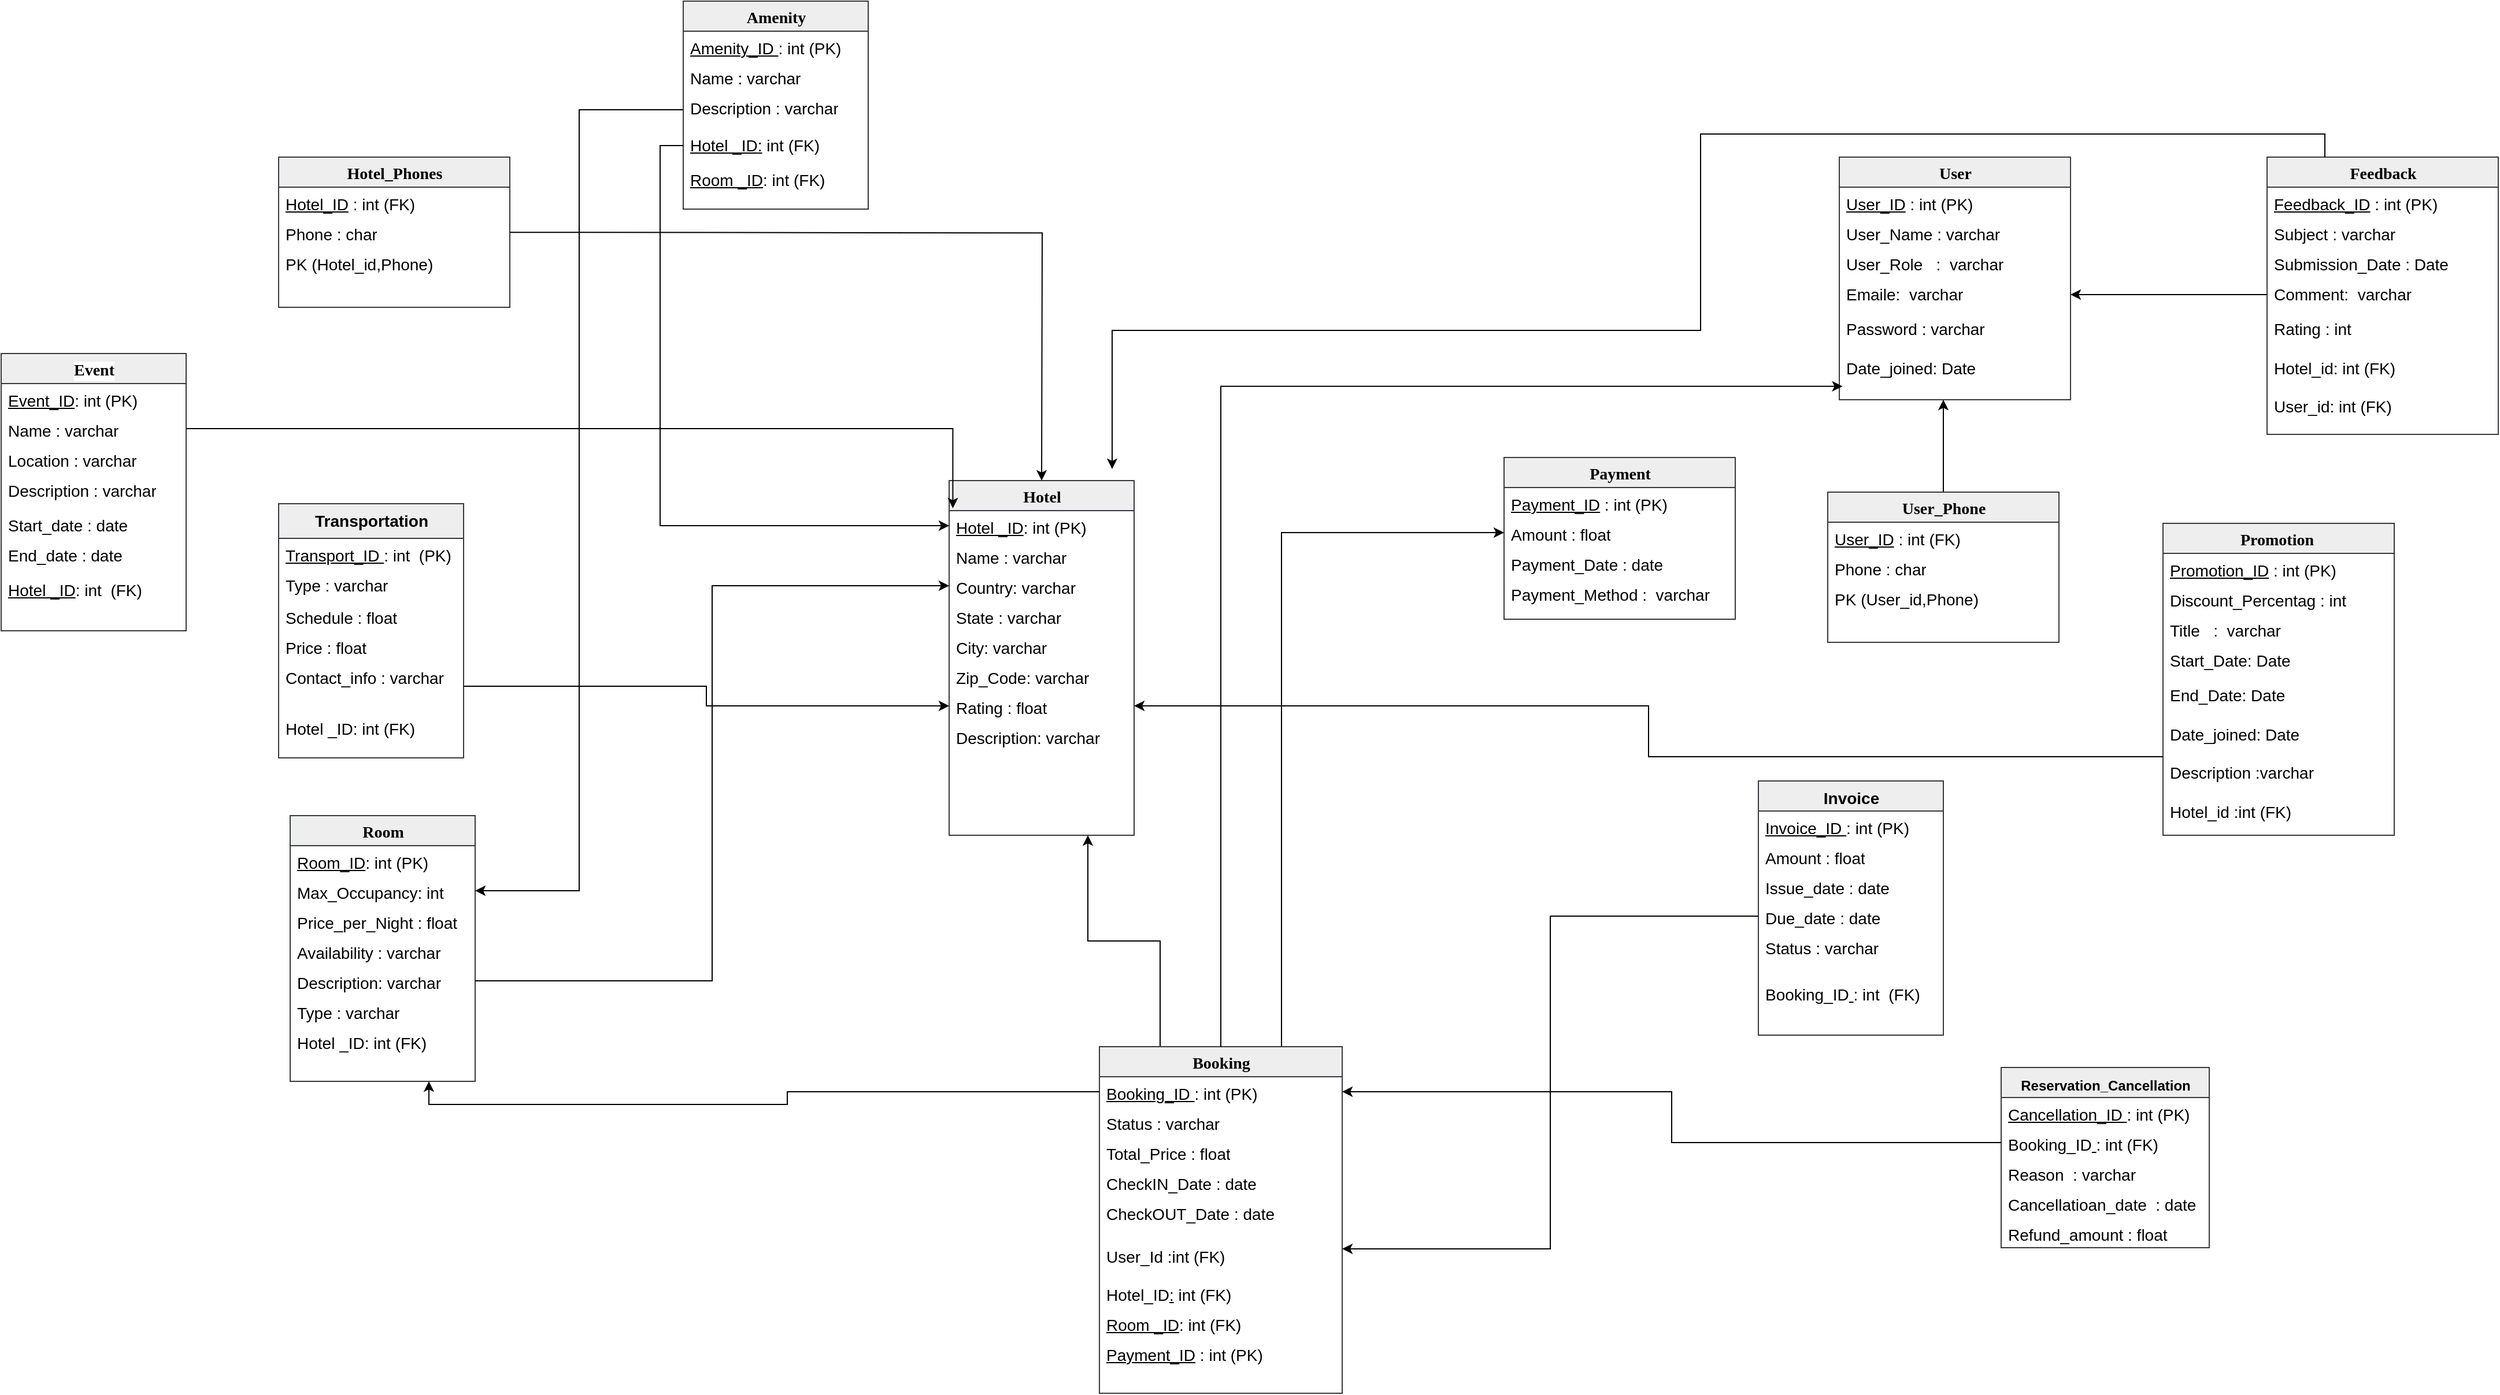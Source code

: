 <mxfile version="24.5.2" type="device" pages="2">
  <diagram name="Page-1" id="9f46799a-70d6-7492-0946-bef42562c5a5">
    <mxGraphModel dx="4325" dy="2175" grid="1" gridSize="10" guides="1" tooltips="1" connect="1" arrows="1" fold="1" page="1" pageScale="1" pageWidth="1100" pageHeight="850" background="none" math="0" shadow="0">
      <root>
        <mxCell id="0" />
        <mxCell id="1" parent="0" />
        <mxCell id="78961159f06e98e8-17" value="Hotel" style="swimlane;html=1;fontStyle=1;align=center;verticalAlign=top;childLayout=stackLayout;horizontal=1;startSize=26;horizontalStack=0;resizeParent=1;resizeLast=0;collapsible=1;marginBottom=0;swimlaneFillColor=#ffffff;rounded=0;shadow=0;comic=0;labelBackgroundColor=none;strokeWidth=1;fillColor=#eeeeee;fontFamily=Verdana;fontSize=14;strokeColor=#36393d;" parent="1" vertex="1">
          <mxGeometry x="280" y="-190" width="160" height="307" as="geometry" />
        </mxCell>
        <mxCell id="78961159f06e98e8-21" value="&lt;span style=&quot;text-align: center; font-size: 14px;&quot;&gt;&lt;u&gt;Hotel _ID&lt;/u&gt;&lt;/span&gt;: int (PK)" style="text;html=1;strokeColor=none;fillColor=none;align=left;verticalAlign=top;spacingLeft=4;spacingRight=4;whiteSpace=wrap;overflow=hidden;rotatable=0;points=[[0,0.5],[1,0.5]];portConstraint=eastwest;fontSize=14;" parent="78961159f06e98e8-17" vertex="1">
          <mxGeometry y="26" width="160" height="26" as="geometry" />
        </mxCell>
        <mxCell id="78961159f06e98e8-25" value="&lt;span style=&quot;text-align: center; font-size: 14px;&quot;&gt;Name&amp;nbsp;&lt;/span&gt;: varchar" style="text;html=1;strokeColor=none;fillColor=none;align=left;verticalAlign=top;spacingLeft=4;spacingRight=4;whiteSpace=wrap;overflow=hidden;rotatable=0;points=[[0,0.5],[1,0.5]];portConstraint=eastwest;fontSize=14;" parent="78961159f06e98e8-17" vertex="1">
          <mxGeometry y="52" width="160" height="26" as="geometry" />
        </mxCell>
        <mxCell id="78961159f06e98e8-33" value="&lt;span style=&quot;text-align: center; font-size: 14px;&quot;&gt;Country&lt;/span&gt;: varchar" style="text;html=1;strokeColor=none;fillColor=none;align=left;verticalAlign=top;spacingLeft=4;spacingRight=4;whiteSpace=wrap;overflow=hidden;rotatable=0;points=[[0,0.5],[1,0.5]];portConstraint=eastwest;fontSize=14;" parent="78961159f06e98e8-17" vertex="1">
          <mxGeometry y="78" width="160" height="26" as="geometry" />
        </mxCell>
        <mxCell id="78961159f06e98e8-24" value="&lt;span style=&quot;text-align: center; font-size: 14px;&quot;&gt;State&amp;nbsp;&lt;/span&gt;: varchar" style="text;html=1;strokeColor=none;fillColor=none;align=left;verticalAlign=top;spacingLeft=4;spacingRight=4;whiteSpace=wrap;overflow=hidden;rotatable=0;points=[[0,0.5],[1,0.5]];portConstraint=eastwest;fontSize=14;" parent="78961159f06e98e8-17" vertex="1">
          <mxGeometry y="104" width="160" height="26" as="geometry" />
        </mxCell>
        <mxCell id="78961159f06e98e8-26" value="&lt;span style=&quot;text-align: center; font-size: 14px;&quot;&gt;City&lt;/span&gt;: varchar" style="text;html=1;strokeColor=none;fillColor=none;align=left;verticalAlign=top;spacingLeft=4;spacingRight=4;whiteSpace=wrap;overflow=hidden;rotatable=0;points=[[0,0.5],[1,0.5]];portConstraint=eastwest;fontSize=14;" parent="78961159f06e98e8-17" vertex="1">
          <mxGeometry y="130" width="160" height="26" as="geometry" />
        </mxCell>
        <mxCell id="78961159f06e98e8-37" value="&lt;span style=&quot;text-align: center; font-size: 14px;&quot;&gt;Zip_Code&lt;/span&gt;: varchar" style="text;html=1;strokeColor=none;fillColor=none;align=left;verticalAlign=top;spacingLeft=4;spacingRight=4;whiteSpace=wrap;overflow=hidden;rotatable=0;points=[[0,0.5],[1,0.5]];portConstraint=eastwest;fontSize=14;" parent="78961159f06e98e8-17" vertex="1">
          <mxGeometry y="156" width="160" height="26" as="geometry" />
        </mxCell>
        <mxCell id="78961159f06e98e8-23" value="&lt;span style=&quot;text-align: center; font-size: 14px;&quot;&gt;Rating&amp;nbsp;&lt;/span&gt;: float" style="text;html=1;strokeColor=none;fillColor=none;align=left;verticalAlign=top;spacingLeft=4;spacingRight=4;whiteSpace=wrap;overflow=hidden;rotatable=0;points=[[0,0.5],[1,0.5]];portConstraint=eastwest;fontSize=14;" parent="78961159f06e98e8-17" vertex="1">
          <mxGeometry y="182" width="160" height="26" as="geometry" />
        </mxCell>
        <mxCell id="78961159f06e98e8-36" value="&lt;span style=&quot;text-align: center; font-size: 14px;&quot;&gt;Description&lt;/span&gt;: varchar" style="text;html=1;strokeColor=none;fillColor=none;align=left;verticalAlign=top;spacingLeft=4;spacingRight=4;whiteSpace=wrap;overflow=hidden;rotatable=0;points=[[0,0.5],[1,0.5]];portConstraint=eastwest;fontSize=14;" parent="78961159f06e98e8-17" vertex="1">
          <mxGeometry y="208" width="160" height="26" as="geometry" />
        </mxCell>
        <mxCell id="78961159f06e98e8-30" value="&lt;span style=&quot;font-family: Helvetica; font-size: 14px; text-wrap: wrap;&quot;&gt;Transportation&lt;/span&gt;" style="swimlane;html=1;fontStyle=1;align=center;verticalAlign=top;childLayout=stackLayout;horizontal=1;startSize=30;horizontalStack=0;resizeParent=1;resizeLast=0;collapsible=1;marginBottom=0;swimlaneFillColor=#ffffff;rounded=0;shadow=0;comic=0;labelBackgroundColor=none;strokeWidth=1;fillColor=#eeeeee;fontFamily=Verdana;fontSize=14;strokeColor=#36393d;" parent="1" vertex="1">
          <mxGeometry x="-300" y="-170" width="160" height="220" as="geometry" />
        </mxCell>
        <mxCell id="78961159f06e98e8-31" value="&lt;span style=&quot;text-align: center;&quot;&gt;&lt;u&gt;Transport_ID&amp;nbsp;&lt;/u&gt;:&lt;/span&gt;&amp;nbsp;int&amp;nbsp; (PK)" style="text;html=1;strokeColor=none;fillColor=none;align=left;verticalAlign=top;spacingLeft=4;spacingRight=4;whiteSpace=wrap;overflow=hidden;rotatable=0;points=[[0,0.5],[1,0.5]];portConstraint=eastwest;fontSize=14;" parent="78961159f06e98e8-30" vertex="1">
          <mxGeometry y="30" width="160" height="26" as="geometry" />
        </mxCell>
        <mxCell id="78961159f06e98e8-32" value="&lt;span style=&quot;font-size: 14px; text-align: center;&quot;&gt;Type&amp;nbsp;&lt;/span&gt;: varchar" style="text;html=1;strokeColor=none;fillColor=none;align=left;verticalAlign=top;spacingLeft=4;spacingRight=4;whiteSpace=wrap;overflow=hidden;rotatable=0;points=[[0,0.5],[1,0.5]];portConstraint=eastwest;fontSize=14;" parent="78961159f06e98e8-30" vertex="1">
          <mxGeometry y="56" width="160" height="28" as="geometry" />
        </mxCell>
        <mxCell id="78961159f06e98e8-34" value="&lt;span style=&quot;font-size: 14px; text-align: center;&quot;&gt;Schedule&amp;nbsp;&lt;/span&gt;: float" style="text;html=1;strokeColor=none;fillColor=none;align=left;verticalAlign=top;spacingLeft=4;spacingRight=4;whiteSpace=wrap;overflow=hidden;rotatable=0;points=[[0,0.5],[1,0.5]];portConstraint=eastwest;fontSize=14;" parent="78961159f06e98e8-30" vertex="1">
          <mxGeometry y="84" width="160" height="26" as="geometry" />
        </mxCell>
        <mxCell id="78961159f06e98e8-39" value="&lt;span style=&quot;font-size: 14px; text-align: center;&quot;&gt;Price&amp;nbsp;&lt;/span&gt;: float" style="text;html=1;strokeColor=none;fillColor=none;align=left;verticalAlign=top;spacingLeft=4;spacingRight=4;whiteSpace=wrap;overflow=hidden;rotatable=0;points=[[0,0.5],[1,0.5]];portConstraint=eastwest;fontSize=14;" parent="78961159f06e98e8-30" vertex="1">
          <mxGeometry y="110" width="160" height="26" as="geometry" />
        </mxCell>
        <mxCell id="78961159f06e98e8-40" value="&lt;span style=&quot;font-size: 14px; text-align: center;&quot;&gt;Contact_info&amp;nbsp;&lt;/span&gt;: varchar" style="text;html=1;strokeColor=none;fillColor=none;align=left;verticalAlign=top;spacingLeft=4;spacingRight=4;whiteSpace=wrap;overflow=hidden;rotatable=0;points=[[0,0.5],[1,0.5]];portConstraint=eastwest;fontSize=14;" parent="78961159f06e98e8-30" vertex="1">
          <mxGeometry y="136" width="160" height="44" as="geometry" />
        </mxCell>
        <mxCell id="daP8iGCR7o7oa7H0C6Kk-4" value="&lt;span style=&quot;text-align: center; font-size: 14px;&quot;&gt;Hotel _ID&lt;/span&gt;: int (FK)" style="text;html=1;strokeColor=none;fillColor=none;align=left;verticalAlign=top;spacingLeft=4;spacingRight=4;whiteSpace=wrap;overflow=hidden;rotatable=0;points=[[0,0.5],[1,0.5]];portConstraint=eastwest;fontSize=14;" parent="78961159f06e98e8-30" vertex="1">
          <mxGeometry y="180" width="160" height="26" as="geometry" />
        </mxCell>
        <mxCell id="78961159f06e98e8-43" value="Payment" style="swimlane;html=1;fontStyle=1;align=center;verticalAlign=top;childLayout=stackLayout;horizontal=1;startSize=26;horizontalStack=0;resizeParent=1;resizeLast=0;collapsible=1;marginBottom=0;swimlaneFillColor=#ffffff;rounded=0;shadow=0;comic=0;labelBackgroundColor=none;strokeWidth=1;fillColor=#eeeeee;fontFamily=Verdana;fontSize=14;strokeColor=#36393d;" parent="1" vertex="1">
          <mxGeometry x="760" y="-210" width="200" height="140" as="geometry" />
        </mxCell>
        <mxCell id="78961159f06e98e8-44" value="&lt;span style=&quot;font-size: 14px; text-align: center; text-decoration-line: underline;&quot;&gt;Payment_ID&lt;/span&gt;&amp;nbsp;: int (PK)" style="text;html=1;strokeColor=none;fillColor=none;align=left;verticalAlign=top;spacingLeft=4;spacingRight=4;whiteSpace=wrap;overflow=hidden;rotatable=0;points=[[0,0.5],[1,0.5]];portConstraint=eastwest;fontSize=14;" parent="78961159f06e98e8-43" vertex="1">
          <mxGeometry y="26" width="200" height="26" as="geometry" />
        </mxCell>
        <mxCell id="78961159f06e98e8-45" value="&lt;span style=&quot;font-size: 14px; text-align: center;&quot;&gt;Amount :&lt;/span&gt;&amp;nbsp;float" style="text;html=1;strokeColor=none;fillColor=none;align=left;verticalAlign=top;spacingLeft=4;spacingRight=4;whiteSpace=wrap;overflow=hidden;rotatable=0;points=[[0,0.5],[1,0.5]];portConstraint=eastwest;fontSize=14;" parent="78961159f06e98e8-43" vertex="1">
          <mxGeometry y="52" width="200" height="26" as="geometry" />
        </mxCell>
        <mxCell id="78961159f06e98e8-49" value="&lt;span style=&quot;font-size: 14px; text-align: center;&quot;&gt;Payment_Date :&lt;/span&gt;&amp;nbsp;date" style="text;html=1;strokeColor=none;fillColor=none;align=left;verticalAlign=top;spacingLeft=4;spacingRight=4;whiteSpace=wrap;overflow=hidden;rotatable=0;points=[[0,0.5],[1,0.5]];portConstraint=eastwest;fontSize=14;" parent="78961159f06e98e8-43" vertex="1">
          <mxGeometry y="78" width="200" height="26" as="geometry" />
        </mxCell>
        <mxCell id="78961159f06e98e8-50" value="&lt;span style=&quot;font-size: 14px; text-align: center;&quot;&gt;Payment_Method&amp;nbsp;&lt;/span&gt;:&amp;nbsp; varchar" style="text;html=1;strokeColor=none;fillColor=none;align=left;verticalAlign=top;spacingLeft=4;spacingRight=4;whiteSpace=wrap;overflow=hidden;rotatable=0;points=[[0,0.5],[1,0.5]];portConstraint=eastwest;fontSize=14;" parent="78961159f06e98e8-43" vertex="1">
          <mxGeometry y="104" width="200" height="26" as="geometry" />
        </mxCell>
        <mxCell id="78961159f06e98e8-56" value="Event" style="swimlane;html=1;fontStyle=1;align=center;verticalAlign=top;childLayout=stackLayout;horizontal=1;startSize=26;horizontalStack=0;resizeParent=1;resizeLast=0;collapsible=1;marginBottom=0;swimlaneFillColor=#ffffff;rounded=0;shadow=0;comic=0;labelBackgroundColor=default;strokeWidth=1;fillColor=#eeeeee;fontFamily=Verdana;fontSize=14;strokeColor=#36393d;" parent="1" vertex="1">
          <mxGeometry x="-540" y="-300" width="160" height="240" as="geometry" />
        </mxCell>
        <mxCell id="78961159f06e98e8-57" value="&lt;u&gt;Event_ID&lt;/u&gt;: int (PK)" style="text;html=1;strokeColor=none;fillColor=none;align=left;verticalAlign=top;spacingLeft=4;spacingRight=4;whiteSpace=wrap;overflow=hidden;rotatable=0;points=[[0,0.5],[1,0.5]];portConstraint=eastwest;fontSize=14;" parent="78961159f06e98e8-56" vertex="1">
          <mxGeometry y="26" width="160" height="26" as="geometry" />
        </mxCell>
        <mxCell id="78961159f06e98e8-58" value="&lt;span style=&quot;font-size: 14px; text-align: center;&quot;&gt;Name :&amp;nbsp;&lt;/span&gt;varchar" style="text;html=1;strokeColor=none;fillColor=none;align=left;verticalAlign=top;spacingLeft=4;spacingRight=4;whiteSpace=wrap;overflow=hidden;rotatable=0;points=[[0,0.5],[1,0.5]];portConstraint=eastwest;fontSize=14;" parent="78961159f06e98e8-56" vertex="1">
          <mxGeometry y="52" width="160" height="26" as="geometry" />
        </mxCell>
        <mxCell id="78961159f06e98e8-59" value="&lt;font style=&quot;font-size: 14px;&quot;&gt;&lt;span style=&quot;text-align: center;&quot;&gt;Location :&lt;/span&gt;&amp;nbsp;&lt;/font&gt;varchar" style="text;html=1;strokeColor=none;fillColor=none;align=left;verticalAlign=top;spacingLeft=4;spacingRight=4;whiteSpace=wrap;overflow=hidden;rotatable=0;points=[[0,0.5],[1,0.5]];portConstraint=eastwest;fontSize=14;" parent="78961159f06e98e8-56" vertex="1">
          <mxGeometry y="78" width="160" height="26" as="geometry" />
        </mxCell>
        <mxCell id="78961159f06e98e8-60" value="&lt;span style=&quot;font-size: 14px; text-align: center;&quot;&gt;Description :&lt;/span&gt;&amp;nbsp;varchar" style="text;html=1;strokeColor=none;fillColor=none;align=left;verticalAlign=top;spacingLeft=4;spacingRight=4;whiteSpace=wrap;overflow=hidden;rotatable=0;points=[[0,0.5],[1,0.5]];portConstraint=eastwest;fontSize=14;" parent="78961159f06e98e8-56" vertex="1">
          <mxGeometry y="104" width="160" height="30" as="geometry" />
        </mxCell>
        <mxCell id="78961159f06e98e8-61" value="&lt;span style=&quot;font-size: 14px; text-align: center;&quot;&gt;Start_date&amp;nbsp;&lt;/span&gt;: date" style="text;html=1;strokeColor=none;fillColor=none;align=left;verticalAlign=top;spacingLeft=4;spacingRight=4;whiteSpace=wrap;overflow=hidden;rotatable=0;points=[[0,0.5],[1,0.5]];portConstraint=eastwest;fontSize=14;" parent="78961159f06e98e8-56" vertex="1">
          <mxGeometry y="134" width="160" height="26" as="geometry" />
        </mxCell>
        <mxCell id="78961159f06e98e8-62" value="&lt;span style=&quot;font-size: 14px; text-align: center;&quot;&gt;End_date&amp;nbsp;&lt;/span&gt;: date" style="text;html=1;strokeColor=none;fillColor=none;align=left;verticalAlign=top;spacingLeft=4;spacingRight=4;whiteSpace=wrap;overflow=hidden;rotatable=0;points=[[0,0.5],[1,0.5]];portConstraint=eastwest;fontSize=14;" parent="78961159f06e98e8-56" vertex="1">
          <mxGeometry y="160" width="160" height="30" as="geometry" />
        </mxCell>
        <mxCell id="AnVdaM48TsKzXqkaSUUS-56" value="&lt;span style=&quot;text-align: center; font-size: 14px;&quot;&gt;&lt;u&gt;Hotel _ID&lt;/u&gt;&lt;/span&gt;: int&amp;nbsp;&amp;nbsp;(FK)" style="text;html=1;strokeColor=none;fillColor=none;align=left;verticalAlign=top;spacingLeft=4;spacingRight=4;whiteSpace=wrap;overflow=hidden;rotatable=0;points=[[0,0.5],[1,0.5]];portConstraint=eastwest;fontSize=14;" parent="78961159f06e98e8-56" vertex="1">
          <mxGeometry y="190" width="160" height="26" as="geometry" />
        </mxCell>
        <mxCell id="78961159f06e98e8-69" value="Room" style="swimlane;html=1;fontStyle=1;align=center;verticalAlign=top;childLayout=stackLayout;horizontal=1;startSize=26;horizontalStack=0;resizeParent=1;resizeLast=0;collapsible=1;marginBottom=0;swimlaneFillColor=#ffffff;rounded=0;shadow=0;comic=0;labelBackgroundColor=none;strokeWidth=1;fillColor=#eeeeee;fontFamily=Verdana;fontSize=14;strokeColor=#36393d;" parent="1" vertex="1">
          <mxGeometry x="-290" y="100" width="160" height="230" as="geometry" />
        </mxCell>
        <mxCell id="78961159f06e98e8-70" value="&lt;span style=&quot;font-size: 14px; text-align: center;&quot;&gt;&lt;u&gt;Room_ID&lt;/u&gt;&lt;/span&gt;: int (PK)" style="text;html=1;strokeColor=none;fillColor=none;align=left;verticalAlign=top;spacingLeft=4;spacingRight=4;whiteSpace=wrap;overflow=hidden;rotatable=0;points=[[0,0.5],[1,0.5]];portConstraint=eastwest;fontSize=14;" parent="78961159f06e98e8-69" vertex="1">
          <mxGeometry y="26" width="160" height="26" as="geometry" />
        </mxCell>
        <mxCell id="78961159f06e98e8-71" value="&lt;span style=&quot;font-size: 14px; text-align: center;&quot;&gt;Max_Occupancy&lt;/span&gt;: int" style="text;html=1;strokeColor=none;fillColor=none;align=left;verticalAlign=top;spacingLeft=4;spacingRight=4;whiteSpace=wrap;overflow=hidden;rotatable=0;points=[[0,0.5],[1,0.5]];portConstraint=eastwest;fontSize=14;" parent="78961159f06e98e8-69" vertex="1">
          <mxGeometry y="52" width="160" height="26" as="geometry" />
        </mxCell>
        <mxCell id="78961159f06e98e8-72" value="&lt;span style=&quot;font-size: 14px; text-align: center;&quot;&gt;Price_per_Night&amp;nbsp;&lt;/span&gt;: float" style="text;html=1;strokeColor=none;fillColor=none;align=left;verticalAlign=top;spacingLeft=4;spacingRight=4;whiteSpace=wrap;overflow=hidden;rotatable=0;points=[[0,0.5],[1,0.5]];portConstraint=eastwest;fontSize=14;" parent="78961159f06e98e8-69" vertex="1">
          <mxGeometry y="78" width="160" height="26" as="geometry" />
        </mxCell>
        <mxCell id="78961159f06e98e8-74" value="&lt;span style=&quot;font-size: 14px; text-align: center;&quot;&gt;Availability :&lt;/span&gt;&amp;nbsp;varchar" style="text;html=1;strokeColor=none;fillColor=none;align=left;verticalAlign=top;spacingLeft=4;spacingRight=4;whiteSpace=wrap;overflow=hidden;rotatable=0;points=[[0,0.5],[1,0.5]];portConstraint=eastwest;fontSize=14;" parent="78961159f06e98e8-69" vertex="1">
          <mxGeometry y="104" width="160" height="26" as="geometry" />
        </mxCell>
        <mxCell id="78961159f06e98e8-75" value="&lt;span style=&quot;font-size: 14px; text-align: center;&quot;&gt;Description&lt;/span&gt;: varchar" style="text;html=1;strokeColor=none;fillColor=none;align=left;verticalAlign=top;spacingLeft=4;spacingRight=4;whiteSpace=wrap;overflow=hidden;rotatable=0;points=[[0,0.5],[1,0.5]];portConstraint=eastwest;fontSize=14;" parent="78961159f06e98e8-69" vertex="1">
          <mxGeometry y="130" width="160" height="26" as="geometry" />
        </mxCell>
        <mxCell id="78961159f06e98e8-76" value="&lt;span style=&quot;font-size: 14px; text-align: center;&quot;&gt;Type&amp;nbsp;&lt;/span&gt;: varchar" style="text;html=1;strokeColor=none;fillColor=none;align=left;verticalAlign=top;spacingLeft=4;spacingRight=4;whiteSpace=wrap;overflow=hidden;rotatable=0;points=[[0,0.5],[1,0.5]];portConstraint=eastwest;fontSize=14;" parent="78961159f06e98e8-69" vertex="1">
          <mxGeometry y="156" width="160" height="26" as="geometry" />
        </mxCell>
        <mxCell id="daP8iGCR7o7oa7H0C6Kk-1" value="&lt;span style=&quot;text-align: center; font-size: 14px;&quot;&gt;Hotel _ID&lt;/span&gt;: int (FK)" style="text;html=1;strokeColor=none;fillColor=none;align=left;verticalAlign=top;spacingLeft=4;spacingRight=4;whiteSpace=wrap;overflow=hidden;rotatable=0;points=[[0,0.5],[1,0.5]];portConstraint=eastwest;fontSize=14;" parent="78961159f06e98e8-69" vertex="1">
          <mxGeometry y="182" width="160" height="38" as="geometry" />
        </mxCell>
        <mxCell id="xuSP38dfbPnXMIdWxUSy-62" style="edgeStyle=orthogonalEdgeStyle;rounded=0;orthogonalLoop=1;jettySize=auto;html=1;exitX=0.25;exitY=0;exitDx=0;exitDy=0;entryX=0.75;entryY=1;entryDx=0;entryDy=0;" parent="1" source="78961159f06e98e8-82" target="78961159f06e98e8-17" edge="1">
          <mxGeometry relative="1" as="geometry" />
        </mxCell>
        <mxCell id="daP8iGCR7o7oa7H0C6Kk-13" style="edgeStyle=orthogonalEdgeStyle;rounded=0;orthogonalLoop=1;jettySize=auto;html=1;exitX=0.75;exitY=0;exitDx=0;exitDy=0;" parent="1" source="78961159f06e98e8-82" target="78961159f06e98e8-45" edge="1">
          <mxGeometry relative="1" as="geometry" />
        </mxCell>
        <mxCell id="78961159f06e98e8-82" value="Booking" style="swimlane;html=1;fontStyle=1;align=center;verticalAlign=top;childLayout=stackLayout;horizontal=1;startSize=26;horizontalStack=0;resizeParent=1;resizeLast=0;collapsible=1;marginBottom=0;swimlaneFillColor=#ffffff;rounded=0;shadow=0;comic=0;labelBackgroundColor=none;strokeWidth=1;fillColor=#eeeeee;fontFamily=Verdana;fontSize=14;strokeColor=#36393d;" parent="1" vertex="1">
          <mxGeometry x="410" y="300" width="210" height="300" as="geometry" />
        </mxCell>
        <mxCell id="78961159f06e98e8-83" value="&lt;span style=&quot;font-size: 14px; text-align: center; text-decoration-line: underline;&quot;&gt;Booking_ID&amp;nbsp;&lt;/span&gt;: int&amp;nbsp;&lt;span style=&quot;text-align: center;&quot;&gt;(PK)&lt;/span&gt;" style="text;html=1;strokeColor=none;fillColor=none;align=left;verticalAlign=top;spacingLeft=4;spacingRight=4;whiteSpace=wrap;overflow=hidden;rotatable=0;points=[[0,0.5],[1,0.5]];portConstraint=eastwest;fontSize=14;" parent="78961159f06e98e8-82" vertex="1">
          <mxGeometry y="26" width="210" height="26" as="geometry" />
        </mxCell>
        <mxCell id="78961159f06e98e8-84" value="&lt;span style=&quot;font-size: 14px; text-align: center;&quot;&gt;Status&amp;nbsp;&lt;/span&gt;: varchar" style="text;html=1;strokeColor=none;fillColor=none;align=left;verticalAlign=top;spacingLeft=4;spacingRight=4;whiteSpace=wrap;overflow=hidden;rotatable=0;points=[[0,0.5],[1,0.5]];portConstraint=eastwest;fontSize=14;" parent="78961159f06e98e8-82" vertex="1">
          <mxGeometry y="52" width="210" height="26" as="geometry" />
        </mxCell>
        <mxCell id="78961159f06e98e8-85" value="&lt;span style=&quot;font-size: 14px; text-align: center;&quot;&gt;Total_Price&amp;nbsp;&lt;/span&gt;: float" style="text;html=1;strokeColor=none;fillColor=none;align=left;verticalAlign=top;spacingLeft=4;spacingRight=4;whiteSpace=wrap;overflow=hidden;rotatable=0;points=[[0,0.5],[1,0.5]];portConstraint=eastwest;fontSize=14;" parent="78961159f06e98e8-82" vertex="1">
          <mxGeometry y="78" width="210" height="26" as="geometry" />
        </mxCell>
        <mxCell id="78961159f06e98e8-86" value="&lt;span style=&quot;font-size: 14px; text-align: center;&quot;&gt;CheckIN_Date&amp;nbsp;&lt;/span&gt;: date" style="text;html=1;strokeColor=none;fillColor=none;align=left;verticalAlign=top;spacingLeft=4;spacingRight=4;whiteSpace=wrap;overflow=hidden;rotatable=0;points=[[0,0.5],[1,0.5]];portConstraint=eastwest;fontSize=14;" parent="78961159f06e98e8-82" vertex="1">
          <mxGeometry y="104" width="210" height="26" as="geometry" />
        </mxCell>
        <mxCell id="78961159f06e98e8-87" value="&lt;span style=&quot;font-size: 14px; text-align: center;&quot;&gt;CheckOUT_Date&lt;/span&gt;&amp;nbsp;: date&lt;div&gt;&lt;br&gt;&lt;div&gt;&lt;span style=&quot;color: rgba(0, 0, 0, 0); font-family: monospace; font-size: 0px; text-wrap: nowrap;&quot;&gt;%3CmxGraphModel%3E%3Croot%3E%3CmxCell%20id%3D%220%22%2F%3E%3CmxCell%20id%3D%221%22%20parent%3D%220%22%2F%3E%3CmxCell%20id%3D%222%22%20value%3D%22%26lt%3Bspan%20style%3D%26quot%3Btext-align%3A%20center%3B%20font-size%3A%2014px%3B%26quot%3B%26gt%3BRoom%20_ID%26lt%3B%2Fspan%26gt%3B%26lt%3Bu%26gt%3B%3A%26lt%3B%2Fu%26gt%3B%20int%26amp%3Bnbsp%3B%26lt%3Bspan%20style%3D%26quot%3Btext-align%3A%20center%3B%26quot%3B%26gt%3B(FK)%26lt%3B%2Fspan%26gt%3B%22%20style%3D%22text%3Bhtml%3D1%3BstrokeColor%3Dnone%3BfillColor%3Dnone%3Balign%3Dleft%3BverticalAlign%3Dtop%3BspacingLeft%3D4%3BspacingRight%3D4%3BwhiteSpace%3Dwrap%3Boverflow%3Dhidden%3Brotatable%3D0%3Bpoints%3D%5B%5B0%2C0.5%5D%2C%5B1%2C0.5%5D%5D%3BportConstraint%3Deastwest%3BfontSize%3D14%3B%22%20vertex%3D%221%22%20parent%3D%221%22%3E%3CmxGeometry%20x%3D%22120%22%20y%3D%22246%22%20width%3D%22160%22%20height%3D%2226%22%20as%3D%22geometry%22%2F%3E%3C%2FmxCell%3E%3C%2Froot%3E%3C%2FmxGraphModel%3Esss&lt;/span&gt;&lt;span style=&quot;background-color: initial; text-align: center;&quot;&gt;User _ID&lt;/span&gt;&lt;u style=&quot;background-color: initial;&quot;&gt;:&lt;/u&gt;&lt;span style=&quot;background-color: initial;&quot;&gt;&amp;nbsp;int&amp;nbsp;&lt;/span&gt;&lt;span style=&quot;background-color: initial; text-align: center;&quot;&gt;(FK)&lt;/span&gt;&lt;/div&gt;&lt;div&gt;&lt;div&gt;&lt;br&gt;&lt;/div&gt;&lt;/div&gt;&lt;/div&gt;" style="text;html=1;strokeColor=none;fillColor=none;align=left;verticalAlign=top;spacingLeft=4;spacingRight=4;whiteSpace=wrap;overflow=hidden;rotatable=0;points=[[0,0.5],[1,0.5]];portConstraint=eastwest;fontSize=14;" parent="78961159f06e98e8-82" vertex="1">
          <mxGeometry y="130" width="210" height="20" as="geometry" />
        </mxCell>
        <mxCell id="xuSP38dfbPnXMIdWxUSy-41" value="&lt;div style=&quot;text-align: center;&quot;&gt;&lt;br&gt;&lt;/div&gt;&lt;div style=&quot;text-align: center;&quot;&gt;User_Id :int (FK)&lt;/div&gt;&lt;div style=&quot;text-align: center;&quot;&gt;&lt;br&gt;&lt;/div&gt;&lt;div style=&quot;text-align: center;&quot;&gt;&lt;br&gt;&lt;/div&gt;" style="text;html=1;strokeColor=none;fillColor=none;align=left;verticalAlign=top;spacingLeft=4;spacingRight=4;whiteSpace=wrap;overflow=hidden;rotatable=0;points=[[0,0.5],[1,0.5]];portConstraint=eastwest;fontSize=14;" parent="78961159f06e98e8-82" vertex="1">
          <mxGeometry y="150" width="210" height="50" as="geometry" />
        </mxCell>
        <mxCell id="xuSP38dfbPnXMIdWxUSy-43" value="&lt;span style=&quot;text-align: center; font-size: 14px;&quot;&gt;Hotel_ID&lt;/span&gt;&lt;u&gt;:&lt;/u&gt; int&amp;nbsp;&lt;span style=&quot;text-align: center;&quot;&gt;(FK)&lt;/span&gt;" style="text;html=1;strokeColor=none;fillColor=none;align=left;verticalAlign=top;spacingLeft=4;spacingRight=4;whiteSpace=wrap;overflow=hidden;rotatable=0;points=[[0,0.5],[1,0.5]];portConstraint=eastwest;fontSize=14;" parent="78961159f06e98e8-82" vertex="1">
          <mxGeometry y="200" width="210" height="26" as="geometry" />
        </mxCell>
        <mxCell id="daP8iGCR7o7oa7H0C6Kk-14" value="&lt;span style=&quot;text-align: center; font-size: 14px;&quot;&gt;&lt;u&gt;Room _ID&lt;/u&gt;&lt;/span&gt;: int&amp;nbsp;&lt;span style=&quot;text-align: center;&quot;&gt;(FK)&lt;/span&gt;" style="text;html=1;strokeColor=none;fillColor=none;align=left;verticalAlign=top;spacingLeft=4;spacingRight=4;whiteSpace=wrap;overflow=hidden;rotatable=0;points=[[0,0.5],[1,0.5]];portConstraint=eastwest;fontSize=14;" parent="78961159f06e98e8-82" vertex="1">
          <mxGeometry y="226" width="210" height="26" as="geometry" />
        </mxCell>
        <mxCell id="daP8iGCR7o7oa7H0C6Kk-12" value="&lt;span style=&quot;font-size: 14px; text-align: center; text-decoration-line: underline;&quot;&gt;Payment_ID&lt;/span&gt;&amp;nbsp;: int (PK)" style="text;html=1;strokeColor=none;fillColor=none;align=left;verticalAlign=top;spacingLeft=4;spacingRight=4;whiteSpace=wrap;overflow=hidden;rotatable=0;points=[[0,0.5],[1,0.5]];portConstraint=eastwest;fontSize=14;" parent="78961159f06e98e8-82" vertex="1">
          <mxGeometry y="252" width="210" height="34" as="geometry" />
        </mxCell>
        <mxCell id="78961159f06e98e8-95" value="&lt;span style=&quot;font-family: Helvetica; text-wrap: wrap;&quot;&gt;&lt;font style=&quot;font-size: 14px;&quot;&gt;Invoice&lt;/font&gt;&lt;/span&gt;" style="swimlane;html=1;fontStyle=1;align=center;verticalAlign=top;childLayout=stackLayout;horizontal=1;startSize=26;horizontalStack=0;resizeParent=1;resizeLast=0;collapsible=1;marginBottom=0;swimlaneFillColor=#ffffff;rounded=0;shadow=0;comic=0;labelBackgroundColor=none;strokeWidth=1;fillColor=#eeeeee;fontFamily=Verdana;fontSize=14;strokeColor=#36393d;" parent="1" vertex="1">
          <mxGeometry x="980" y="70" width="160" height="220" as="geometry" />
        </mxCell>
        <mxCell id="78961159f06e98e8-96" value="&lt;u style=&quot;font-size: 14px; text-align: center;&quot;&gt;Invoice_ID&amp;nbsp;&lt;/u&gt;: int (PK)" style="text;html=1;strokeColor=none;fillColor=none;align=left;verticalAlign=top;spacingLeft=4;spacingRight=4;whiteSpace=wrap;overflow=hidden;rotatable=0;points=[[0,0.5],[1,0.5]];portConstraint=eastwest;fontSize=14;" parent="78961159f06e98e8-95" vertex="1">
          <mxGeometry y="26" width="160" height="26" as="geometry" />
        </mxCell>
        <mxCell id="78961159f06e98e8-97" value="&lt;span style=&quot;font-size: 14px; text-align: center;&quot;&gt;Amount&lt;/span&gt;&amp;nbsp;: float" style="text;html=1;strokeColor=none;fillColor=none;align=left;verticalAlign=top;spacingLeft=4;spacingRight=4;whiteSpace=wrap;overflow=hidden;rotatable=0;points=[[0,0.5],[1,0.5]];portConstraint=eastwest;fontSize=14;" parent="78961159f06e98e8-95" vertex="1">
          <mxGeometry y="52" width="160" height="26" as="geometry" />
        </mxCell>
        <mxCell id="78961159f06e98e8-98" value="&lt;span style=&quot;font-size: 14px; text-align: center;&quot;&gt;Issue_date&amp;nbsp;&lt;/span&gt;: date" style="text;html=1;strokeColor=none;fillColor=none;align=left;verticalAlign=top;spacingLeft=4;spacingRight=4;whiteSpace=wrap;overflow=hidden;rotatable=0;points=[[0,0.5],[1,0.5]];portConstraint=eastwest;fontSize=14;" parent="78961159f06e98e8-95" vertex="1">
          <mxGeometry y="78" width="160" height="26" as="geometry" />
        </mxCell>
        <mxCell id="78961159f06e98e8-102" value="&lt;span style=&quot;font-size: 14px; text-align: center;&quot;&gt;Due_date&amp;nbsp;&lt;/span&gt;: date" style="text;html=1;strokeColor=none;fillColor=none;align=left;verticalAlign=top;spacingLeft=4;spacingRight=4;whiteSpace=wrap;overflow=hidden;rotatable=0;points=[[0,0.5],[1,0.5]];portConstraint=eastwest;fontSize=14;" parent="78961159f06e98e8-95" vertex="1">
          <mxGeometry y="104" width="160" height="26" as="geometry" />
        </mxCell>
        <mxCell id="78961159f06e98e8-104" value="&lt;span style=&quot;font-size: 14px; text-align: center;&quot;&gt;Status&amp;nbsp;&lt;/span&gt;: varchar" style="text;html=1;strokeColor=none;fillColor=none;align=left;verticalAlign=top;spacingLeft=4;spacingRight=4;whiteSpace=wrap;overflow=hidden;rotatable=0;points=[[0,0.5],[1,0.5]];portConstraint=eastwest;fontSize=14;" parent="78961159f06e98e8-95" vertex="1">
          <mxGeometry y="130" width="160" height="40" as="geometry" />
        </mxCell>
        <mxCell id="daP8iGCR7o7oa7H0C6Kk-10" value="&lt;span style=&quot;text-align: center;&quot;&gt;Booking_ID&lt;/span&gt;&lt;span style=&quot;text-decoration-line: underline; text-align: center;&quot;&gt;&amp;nbsp;&lt;/span&gt;: int&amp;nbsp;&amp;nbsp;&lt;span style=&quot;text-align: center;&quot;&gt;(FK)&lt;/span&gt;" style="text;html=1;strokeColor=none;fillColor=none;align=left;verticalAlign=top;spacingLeft=4;spacingRight=4;whiteSpace=wrap;overflow=hidden;rotatable=0;points=[[0,0.5],[1,0.5]];portConstraint=eastwest;fontSize=14;" parent="78961159f06e98e8-95" vertex="1">
          <mxGeometry y="170" width="160" height="26" as="geometry" />
        </mxCell>
        <mxCell id="78961159f06e98e8-108" value="Amenity" style="swimlane;html=1;fontStyle=1;align=center;verticalAlign=top;childLayout=stackLayout;horizontal=1;startSize=26;horizontalStack=0;resizeParent=1;resizeLast=0;collapsible=1;marginBottom=0;swimlaneFillColor=#ffffff;rounded=0;shadow=0;comic=0;labelBackgroundColor=none;strokeWidth=1;fillColor=#eeeeee;fontFamily=Verdana;fontSize=14;strokeColor=#36393d;" parent="1" vertex="1">
          <mxGeometry x="50" y="-605" width="160" height="180" as="geometry" />
        </mxCell>
        <mxCell id="78961159f06e98e8-109" value="&lt;span style=&quot;font-size: 14px; text-align: center;&quot;&gt;&lt;u&gt;Amenity_ID&amp;nbsp;&lt;/u&gt;:&amp;nbsp;&lt;/span&gt;int (PK)" style="text;html=1;strokeColor=none;fillColor=none;align=left;verticalAlign=top;spacingLeft=4;spacingRight=4;whiteSpace=wrap;overflow=hidden;rotatable=0;points=[[0,0.5],[1,0.5]];portConstraint=eastwest;fontSize=14;" parent="78961159f06e98e8-108" vertex="1">
          <mxGeometry y="26" width="160" height="26" as="geometry" />
        </mxCell>
        <mxCell id="78961159f06e98e8-110" value="&lt;span style=&quot;font-size: 14px; text-align: center;&quot;&gt;Name&amp;nbsp;&lt;/span&gt;: varchar" style="text;html=1;strokeColor=none;fillColor=none;align=left;verticalAlign=top;spacingLeft=4;spacingRight=4;whiteSpace=wrap;overflow=hidden;rotatable=0;points=[[0,0.5],[1,0.5]];portConstraint=eastwest;fontSize=14;" parent="78961159f06e98e8-108" vertex="1">
          <mxGeometry y="52" width="160" height="26" as="geometry" />
        </mxCell>
        <mxCell id="78961159f06e98e8-117" value="&lt;span style=&quot;font-size: 14px; text-align: center;&quot;&gt;Description :&lt;/span&gt;&amp;nbsp;varchar" style="text;html=1;strokeColor=none;fillColor=none;align=left;verticalAlign=top;spacingLeft=4;spacingRight=4;whiteSpace=wrap;overflow=hidden;rotatable=0;points=[[0,0.5],[1,0.5]];portConstraint=eastwest;fontSize=14;" parent="78961159f06e98e8-108" vertex="1">
          <mxGeometry y="78" width="160" height="32" as="geometry" />
        </mxCell>
        <mxCell id="AnVdaM48TsKzXqkaSUUS-22" value="&lt;u&gt;&lt;span style=&quot;text-align: center; font-size: 14px;&quot;&gt;Hotel _ID&lt;/span&gt;:&lt;/u&gt;&amp;nbsp;int&amp;nbsp;&lt;span style=&quot;text-align: center;&quot;&gt;(FK)&lt;/span&gt;" style="text;html=1;strokeColor=none;fillColor=none;align=left;verticalAlign=top;spacingLeft=4;spacingRight=4;whiteSpace=wrap;overflow=hidden;rotatable=0;points=[[0,0.5],[1,0.5]];portConstraint=eastwest;fontSize=14;" parent="78961159f06e98e8-108" vertex="1">
          <mxGeometry y="110" width="160" height="30" as="geometry" />
        </mxCell>
        <mxCell id="daP8iGCR7o7oa7H0C6Kk-8" value="&lt;span style=&quot;text-align: center; font-size: 14px;&quot;&gt;&lt;u&gt;Room _ID&lt;/u&gt;&lt;/span&gt;: int&amp;nbsp;&lt;span style=&quot;text-align: center;&quot;&gt;(FK)&lt;/span&gt;" style="text;html=1;strokeColor=none;fillColor=none;align=left;verticalAlign=top;spacingLeft=4;spacingRight=4;whiteSpace=wrap;overflow=hidden;rotatable=0;points=[[0,0.5],[1,0.5]];portConstraint=eastwest;fontSize=14;" parent="78961159f06e98e8-108" vertex="1">
          <mxGeometry y="140" width="160" height="26" as="geometry" />
        </mxCell>
        <mxCell id="AnVdaM48TsKzXqkaSUUS-27" style="edgeStyle=orthogonalEdgeStyle;rounded=0;orthogonalLoop=1;jettySize=auto;html=1;exitX=0;exitY=0.5;exitDx=0;exitDy=0;" parent="1" source="AnVdaM48TsKzXqkaSUUS-22" target="78961159f06e98e8-21" edge="1">
          <mxGeometry relative="1" as="geometry" />
        </mxCell>
        <mxCell id="AnVdaM48TsKzXqkaSUUS-146" value="&lt;span style=&quot;font-family: Helvetica; text-wrap: wrap;&quot;&gt;&lt;font style=&quot;font-size: 12px;&quot;&gt;Reservation_Cancellation&lt;/font&gt;&lt;/span&gt;" style="swimlane;html=1;fontStyle=1;align=center;verticalAlign=top;childLayout=stackLayout;horizontal=1;startSize=26;horizontalStack=0;resizeParent=1;resizeLast=0;collapsible=1;marginBottom=0;swimlaneFillColor=#ffffff;rounded=0;shadow=0;comic=0;labelBackgroundColor=none;strokeWidth=1;fillColor=#eeeeee;fontFamily=Verdana;fontSize=14;strokeColor=#36393d;" parent="1" vertex="1">
          <mxGeometry x="1190" y="318" width="180" height="156" as="geometry" />
        </mxCell>
        <mxCell id="AnVdaM48TsKzXqkaSUUS-147" value="&lt;u style=&quot;font-size: 14px; text-align: center;&quot;&gt;Cancellation_ID&amp;nbsp;&lt;/u&gt;: int (PK)" style="text;html=1;strokeColor=none;fillColor=none;align=left;verticalAlign=top;spacingLeft=4;spacingRight=4;whiteSpace=wrap;overflow=hidden;rotatable=0;points=[[0,0.5],[1,0.5]];portConstraint=eastwest;fontSize=14;" parent="AnVdaM48TsKzXqkaSUUS-146" vertex="1">
          <mxGeometry y="26" width="180" height="26" as="geometry" />
        </mxCell>
        <mxCell id="AnVdaM48TsKzXqkaSUUS-152" value="&lt;span style=&quot;text-align: center;&quot;&gt;Booking_ID&lt;/span&gt;&lt;span style=&quot;text-decoration-line: underline; text-align: center;&quot;&gt;&amp;nbsp;&lt;/span&gt;: int&amp;nbsp;&lt;span style=&quot;text-align: center;&quot;&gt;(FK)&lt;/span&gt;" style="text;html=1;strokeColor=none;fillColor=none;align=left;verticalAlign=top;spacingLeft=4;spacingRight=4;whiteSpace=wrap;overflow=hidden;rotatable=0;points=[[0,0.5],[1,0.5]];portConstraint=eastwest;fontSize=14;" parent="AnVdaM48TsKzXqkaSUUS-146" vertex="1">
          <mxGeometry y="52" width="180" height="26" as="geometry" />
        </mxCell>
        <mxCell id="AnVdaM48TsKzXqkaSUUS-148" value="&lt;span style=&quot;font-size: 14px; text-align: center;&quot;&gt;Reason&amp;nbsp;&lt;/span&gt;&amp;nbsp;: varchar" style="text;html=1;strokeColor=none;fillColor=none;align=left;verticalAlign=top;spacingLeft=4;spacingRight=4;whiteSpace=wrap;overflow=hidden;rotatable=0;points=[[0,0.5],[1,0.5]];portConstraint=eastwest;fontSize=14;" parent="AnVdaM48TsKzXqkaSUUS-146" vertex="1">
          <mxGeometry y="78" width="180" height="26" as="geometry" />
        </mxCell>
        <mxCell id="AnVdaM48TsKzXqkaSUUS-149" value="&lt;span style=&quot;font-size: 14px; text-align: center;&quot;&gt;Cancellatioan_date&amp;nbsp;&lt;/span&gt;&lt;span style=&quot;font-size: 14px; text-align: center;&quot;&gt;&amp;nbsp;&lt;/span&gt;: date" style="text;html=1;strokeColor=none;fillColor=none;align=left;verticalAlign=top;spacingLeft=4;spacingRight=4;whiteSpace=wrap;overflow=hidden;rotatable=0;points=[[0,0.5],[1,0.5]];portConstraint=eastwest;fontSize=14;" parent="AnVdaM48TsKzXqkaSUUS-146" vertex="1">
          <mxGeometry y="104" width="180" height="26" as="geometry" />
        </mxCell>
        <mxCell id="AnVdaM48TsKzXqkaSUUS-150" value="&lt;span style=&quot;font-size: 14px; text-align: center;&quot;&gt;Refund_amount&lt;/span&gt;&lt;span style=&quot;font-size: 14px; text-align: center;&quot;&gt;&amp;nbsp;&lt;/span&gt;: float" style="text;html=1;strokeColor=none;fillColor=none;align=left;verticalAlign=top;spacingLeft=4;spacingRight=4;whiteSpace=wrap;overflow=hidden;rotatable=0;points=[[0,0.5],[1,0.5]];portConstraint=eastwest;fontSize=14;" parent="AnVdaM48TsKzXqkaSUUS-146" vertex="1">
          <mxGeometry y="130" width="180" height="26" as="geometry" />
        </mxCell>
        <mxCell id="AnVdaM48TsKzXqkaSUUS-153" style="edgeStyle=orthogonalEdgeStyle;rounded=0;orthogonalLoop=1;jettySize=auto;html=1;entryX=1;entryY=0.5;entryDx=0;entryDy=0;" parent="1" source="AnVdaM48TsKzXqkaSUUS-152" target="78961159f06e98e8-83" edge="1">
          <mxGeometry relative="1" as="geometry" />
        </mxCell>
        <mxCell id="xuSP38dfbPnXMIdWxUSy-1" value="User" style="swimlane;html=1;fontStyle=1;align=center;verticalAlign=top;childLayout=stackLayout;horizontal=1;startSize=26;horizontalStack=0;resizeParent=1;resizeLast=0;collapsible=1;marginBottom=0;swimlaneFillColor=#ffffff;rounded=0;shadow=0;comic=0;labelBackgroundColor=none;strokeWidth=1;fillColor=#eeeeee;fontFamily=Verdana;fontSize=14;strokeColor=#36393d;" parent="1" vertex="1">
          <mxGeometry x="1050" y="-470" width="200" height="210" as="geometry" />
        </mxCell>
        <mxCell id="xuSP38dfbPnXMIdWxUSy-2" value="&lt;span style=&quot;font-size: 14px; text-align: center; text-decoration-line: underline;&quot;&gt;User_ID&lt;/span&gt;&amp;nbsp;: int (PK)" style="text;html=1;strokeColor=none;fillColor=none;align=left;verticalAlign=top;spacingLeft=4;spacingRight=4;whiteSpace=wrap;overflow=hidden;rotatable=0;points=[[0,0.5],[1,0.5]];portConstraint=eastwest;fontSize=14;" parent="xuSP38dfbPnXMIdWxUSy-1" vertex="1">
          <mxGeometry y="26" width="200" height="26" as="geometry" />
        </mxCell>
        <mxCell id="xuSP38dfbPnXMIdWxUSy-3" value="&lt;span style=&quot;font-size: 14px; text-align: center;&quot;&gt;User_Name :&lt;/span&gt;&amp;nbsp;varchar" style="text;html=1;strokeColor=none;fillColor=none;align=left;verticalAlign=top;spacingLeft=4;spacingRight=4;whiteSpace=wrap;overflow=hidden;rotatable=0;points=[[0,0.5],[1,0.5]];portConstraint=eastwest;fontSize=14;" parent="xuSP38dfbPnXMIdWxUSy-1" vertex="1">
          <mxGeometry y="52" width="200" height="26" as="geometry" />
        </mxCell>
        <mxCell id="xuSP38dfbPnXMIdWxUSy-4" value="&lt;div style=&quot;text-align: center;&quot;&gt;User_Role&amp;nbsp; &amp;nbsp;:&amp;nbsp; varchar&lt;/div&gt;" style="text;html=1;strokeColor=none;fillColor=none;align=left;verticalAlign=top;spacingLeft=4;spacingRight=4;whiteSpace=wrap;overflow=hidden;rotatable=0;points=[[0,0.5],[1,0.5]];portConstraint=eastwest;fontSize=14;" parent="xuSP38dfbPnXMIdWxUSy-1" vertex="1">
          <mxGeometry y="78" width="200" height="26" as="geometry" />
        </mxCell>
        <mxCell id="xuSP38dfbPnXMIdWxUSy-5" value="&lt;span style=&quot;font-size: 14px; text-align: center;&quot;&gt;Emaile&lt;/span&gt;:&amp;nbsp; varchar" style="text;html=1;strokeColor=none;fillColor=none;align=left;verticalAlign=top;spacingLeft=4;spacingRight=4;whiteSpace=wrap;overflow=hidden;rotatable=0;points=[[0,0.5],[1,0.5]];portConstraint=eastwest;fontSize=14;" parent="xuSP38dfbPnXMIdWxUSy-1" vertex="1">
          <mxGeometry y="104" width="200" height="30" as="geometry" />
        </mxCell>
        <mxCell id="xuSP38dfbPnXMIdWxUSy-6" value="&lt;span style=&quot;font-size: 14px; text-align: center;&quot;&gt;Password&amp;nbsp;&lt;/span&gt;: varchar&lt;div&gt;&lt;br&gt;&lt;/div&gt;&lt;div&gt;Date_joined: Date&lt;/div&gt;" style="text;html=1;strokeColor=none;fillColor=none;align=left;verticalAlign=top;spacingLeft=4;spacingRight=4;whiteSpace=wrap;overflow=hidden;rotatable=0;points=[[0,0.5],[1,0.5]];portConstraint=eastwest;fontSize=14;" parent="xuSP38dfbPnXMIdWxUSy-1" vertex="1">
          <mxGeometry y="134" width="200" height="76" as="geometry" />
        </mxCell>
        <mxCell id="xuSP38dfbPnXMIdWxUSy-51" style="edgeStyle=orthogonalEdgeStyle;rounded=0;orthogonalLoop=1;jettySize=auto;html=1;exitX=0.5;exitY=0;exitDx=0;exitDy=0;" parent="1" source="xuSP38dfbPnXMIdWxUSy-11" edge="1">
          <mxGeometry relative="1" as="geometry">
            <mxPoint x="1140" y="-260" as="targetPoint" />
          </mxGeometry>
        </mxCell>
        <mxCell id="xuSP38dfbPnXMIdWxUSy-11" value="User_Phone" style="swimlane;html=1;fontStyle=1;align=center;verticalAlign=top;childLayout=stackLayout;horizontal=1;startSize=26;horizontalStack=0;resizeParent=1;resizeLast=0;collapsible=1;marginBottom=0;swimlaneFillColor=#ffffff;rounded=0;shadow=0;comic=0;labelBackgroundColor=none;strokeWidth=1;fillColor=#eeeeee;fontFamily=Verdana;fontSize=14;strokeColor=#36393d;" parent="1" vertex="1">
          <mxGeometry x="1040" y="-180" width="200" height="130" as="geometry" />
        </mxCell>
        <mxCell id="xuSP38dfbPnXMIdWxUSy-12" value="&lt;span style=&quot;font-size: 14px; text-align: center; text-decoration-line: underline;&quot;&gt;User_ID&lt;/span&gt;&amp;nbsp;: int (FK)" style="text;html=1;strokeColor=none;fillColor=none;align=left;verticalAlign=top;spacingLeft=4;spacingRight=4;whiteSpace=wrap;overflow=hidden;rotatable=0;points=[[0,0.5],[1,0.5]];portConstraint=eastwest;fontSize=14;" parent="xuSP38dfbPnXMIdWxUSy-11" vertex="1">
          <mxGeometry y="26" width="200" height="26" as="geometry" />
        </mxCell>
        <mxCell id="xuSP38dfbPnXMIdWxUSy-13" value="&lt;span style=&quot;font-size: 14px; text-align: center;&quot;&gt;Phone :&lt;/span&gt;&amp;nbsp;char" style="text;html=1;strokeColor=none;fillColor=none;align=left;verticalAlign=top;spacingLeft=4;spacingRight=4;whiteSpace=wrap;overflow=hidden;rotatable=0;points=[[0,0.5],[1,0.5]];portConstraint=eastwest;fontSize=14;" parent="xuSP38dfbPnXMIdWxUSy-11" vertex="1">
          <mxGeometry y="52" width="200" height="26" as="geometry" />
        </mxCell>
        <mxCell id="xuSP38dfbPnXMIdWxUSy-44" value="&lt;div style=&quot;text-align: center;&quot;&gt;PK (User_id,Phone)&lt;/div&gt;" style="text;html=1;strokeColor=none;fillColor=none;align=left;verticalAlign=top;spacingLeft=4;spacingRight=4;whiteSpace=wrap;overflow=hidden;rotatable=0;points=[[0,0.5],[1,0.5]];portConstraint=eastwest;fontSize=14;" parent="xuSP38dfbPnXMIdWxUSy-11" vertex="1">
          <mxGeometry y="78" width="200" height="26" as="geometry" />
        </mxCell>
        <mxCell id="xuSP38dfbPnXMIdWxUSy-18" value="Feedback" style="swimlane;html=1;fontStyle=1;align=center;verticalAlign=top;childLayout=stackLayout;horizontal=1;startSize=26;horizontalStack=0;resizeParent=1;resizeLast=0;collapsible=1;marginBottom=0;swimlaneFillColor=#ffffff;rounded=0;shadow=0;comic=0;labelBackgroundColor=none;strokeWidth=1;fillColor=#eeeeee;fontFamily=Verdana;fontSize=14;strokeColor=#36393d;" parent="1" vertex="1">
          <mxGeometry x="1420" y="-470" width="200" height="240" as="geometry" />
        </mxCell>
        <mxCell id="xuSP38dfbPnXMIdWxUSy-19" value="&lt;span style=&quot;font-size: 14px; text-align: center; text-decoration-line: underline;&quot;&gt;Feedback_ID&lt;/span&gt;&amp;nbsp;: int (PK)" style="text;html=1;strokeColor=none;fillColor=none;align=left;verticalAlign=top;spacingLeft=4;spacingRight=4;whiteSpace=wrap;overflow=hidden;rotatable=0;points=[[0,0.5],[1,0.5]];portConstraint=eastwest;fontSize=14;" parent="xuSP38dfbPnXMIdWxUSy-18" vertex="1">
          <mxGeometry y="26" width="200" height="26" as="geometry" />
        </mxCell>
        <mxCell id="xuSP38dfbPnXMIdWxUSy-20" value="&lt;span style=&quot;font-size: 14px; text-align: center;&quot;&gt;Subject :&lt;/span&gt;&amp;nbsp;varchar" style="text;html=1;strokeColor=none;fillColor=none;align=left;verticalAlign=top;spacingLeft=4;spacingRight=4;whiteSpace=wrap;overflow=hidden;rotatable=0;points=[[0,0.5],[1,0.5]];portConstraint=eastwest;fontSize=14;" parent="xuSP38dfbPnXMIdWxUSy-18" vertex="1">
          <mxGeometry y="52" width="200" height="26" as="geometry" />
        </mxCell>
        <mxCell id="xuSP38dfbPnXMIdWxUSy-21" value="&lt;div style=&quot;text-align: center;&quot;&gt;Submission_Date : Date&lt;/div&gt;" style="text;html=1;strokeColor=none;fillColor=none;align=left;verticalAlign=top;spacingLeft=4;spacingRight=4;whiteSpace=wrap;overflow=hidden;rotatable=0;points=[[0,0.5],[1,0.5]];portConstraint=eastwest;fontSize=14;" parent="xuSP38dfbPnXMIdWxUSy-18" vertex="1">
          <mxGeometry y="78" width="200" height="26" as="geometry" />
        </mxCell>
        <mxCell id="xuSP38dfbPnXMIdWxUSy-22" value="&lt;div style=&quot;text-align: center;&quot;&gt;&lt;span style=&quot;background-color: initial;&quot;&gt;Comment:&amp;nbsp; varchar&lt;/span&gt;&lt;/div&gt;" style="text;html=1;strokeColor=none;fillColor=none;align=left;verticalAlign=top;spacingLeft=4;spacingRight=4;whiteSpace=wrap;overflow=hidden;rotatable=0;points=[[0,0.5],[1,0.5]];portConstraint=eastwest;fontSize=14;" parent="xuSP38dfbPnXMIdWxUSy-18" vertex="1">
          <mxGeometry y="104" width="200" height="30" as="geometry" />
        </mxCell>
        <mxCell id="xuSP38dfbPnXMIdWxUSy-23" value="&lt;span style=&quot;font-size: 14px; text-align: center;&quot;&gt;Rating&amp;nbsp;&lt;/span&gt;: int&lt;div&gt;&lt;br&gt;&lt;/div&gt;&lt;div&gt;Hotel_id: int (FK)&lt;/div&gt;&lt;div&gt;&lt;br&gt;&lt;/div&gt;&lt;div&gt;User_id: int (FK)&lt;br&gt;&lt;/div&gt;" style="text;html=1;strokeColor=none;fillColor=none;align=left;verticalAlign=top;spacingLeft=4;spacingRight=4;whiteSpace=wrap;overflow=hidden;rotatable=0;points=[[0,0.5],[1,0.5]];portConstraint=eastwest;fontSize=14;" parent="xuSP38dfbPnXMIdWxUSy-18" vertex="1">
          <mxGeometry y="134" width="200" height="106" as="geometry" />
        </mxCell>
        <mxCell id="xuSP38dfbPnXMIdWxUSy-30" value="Promotion&amp;nbsp;" style="swimlane;html=1;fontStyle=1;align=center;verticalAlign=top;childLayout=stackLayout;horizontal=1;startSize=26;horizontalStack=0;resizeParent=1;resizeLast=0;collapsible=1;marginBottom=0;swimlaneFillColor=#ffffff;rounded=0;shadow=0;comic=0;labelBackgroundColor=none;strokeWidth=1;fillColor=#eeeeee;fontFamily=Verdana;fontSize=14;strokeColor=#36393d;" parent="1" vertex="1">
          <mxGeometry x="1330" y="-153" width="200" height="270" as="geometry" />
        </mxCell>
        <mxCell id="xuSP38dfbPnXMIdWxUSy-31" value="&lt;span style=&quot;font-size: 14px; text-align: center; text-decoration-line: underline;&quot;&gt;Promotion_ID&lt;/span&gt;&amp;nbsp;: int (PK)" style="text;html=1;strokeColor=none;fillColor=none;align=left;verticalAlign=top;spacingLeft=4;spacingRight=4;whiteSpace=wrap;overflow=hidden;rotatable=0;points=[[0,0.5],[1,0.5]];portConstraint=eastwest;fontSize=14;" parent="xuSP38dfbPnXMIdWxUSy-30" vertex="1">
          <mxGeometry y="26" width="200" height="26" as="geometry" />
        </mxCell>
        <mxCell id="xuSP38dfbPnXMIdWxUSy-32" value="&lt;span style=&quot;font-size: 14px; text-align: center;&quot;&gt;Discount_Percentag :&lt;/span&gt;&amp;nbsp;int" style="text;html=1;strokeColor=none;fillColor=none;align=left;verticalAlign=top;spacingLeft=4;spacingRight=4;whiteSpace=wrap;overflow=hidden;rotatable=0;points=[[0,0.5],[1,0.5]];portConstraint=eastwest;fontSize=14;" parent="xuSP38dfbPnXMIdWxUSy-30" vertex="1">
          <mxGeometry y="52" width="200" height="26" as="geometry" />
        </mxCell>
        <mxCell id="xuSP38dfbPnXMIdWxUSy-33" value="&lt;div style=&quot;text-align: center;&quot;&gt;Title&amp;nbsp; &amp;nbsp;:&amp;nbsp; varchar&lt;/div&gt;" style="text;html=1;strokeColor=none;fillColor=none;align=left;verticalAlign=top;spacingLeft=4;spacingRight=4;whiteSpace=wrap;overflow=hidden;rotatable=0;points=[[0,0.5],[1,0.5]];portConstraint=eastwest;fontSize=14;" parent="xuSP38dfbPnXMIdWxUSy-30" vertex="1">
          <mxGeometry y="78" width="200" height="26" as="geometry" />
        </mxCell>
        <mxCell id="xuSP38dfbPnXMIdWxUSy-34" value="Start_Date: Date" style="text;html=1;strokeColor=none;fillColor=none;align=left;verticalAlign=top;spacingLeft=4;spacingRight=4;whiteSpace=wrap;overflow=hidden;rotatable=0;points=[[0,0.5],[1,0.5]];portConstraint=eastwest;fontSize=14;" parent="xuSP38dfbPnXMIdWxUSy-30" vertex="1">
          <mxGeometry y="104" width="200" height="30" as="geometry" />
        </mxCell>
        <mxCell id="xuSP38dfbPnXMIdWxUSy-35" value="&lt;div&gt;End_Date: Date&lt;br&gt;&lt;/div&gt;&lt;div&gt;&lt;br&gt;&lt;/div&gt;&lt;div&gt;Date_joined: Date&lt;/div&gt;&lt;div&gt;&lt;br&gt;&lt;/div&gt;&lt;div&gt;Description :varchar&amp;nbsp;&lt;/div&gt;&lt;div&gt;&lt;br&gt;&lt;/div&gt;&lt;div&gt;Hotel_id :int (FK)&lt;/div&gt;" style="text;html=1;strokeColor=none;fillColor=none;align=left;verticalAlign=top;spacingLeft=4;spacingRight=4;whiteSpace=wrap;overflow=hidden;rotatable=0;points=[[0,0.5],[1,0.5]];portConstraint=eastwest;fontSize=14;" parent="xuSP38dfbPnXMIdWxUSy-30" vertex="1">
          <mxGeometry y="134" width="200" height="136" as="geometry" />
        </mxCell>
        <mxCell id="xuSP38dfbPnXMIdWxUSy-53" style="edgeStyle=orthogonalEdgeStyle;rounded=0;orthogonalLoop=1;jettySize=auto;html=1;exitX=0;exitY=0.5;exitDx=0;exitDy=0;entryX=1;entryY=0.5;entryDx=0;entryDy=0;" parent="1" source="xuSP38dfbPnXMIdWxUSy-22" target="xuSP38dfbPnXMIdWxUSy-5" edge="1">
          <mxGeometry relative="1" as="geometry" />
        </mxCell>
        <mxCell id="xuSP38dfbPnXMIdWxUSy-55" style="edgeStyle=orthogonalEdgeStyle;rounded=0;orthogonalLoop=1;jettySize=auto;html=1;exitX=0.25;exitY=0;exitDx=0;exitDy=0;" parent="1" source="xuSP38dfbPnXMIdWxUSy-18" edge="1">
          <mxGeometry relative="1" as="geometry">
            <mxPoint x="421" y="-200" as="targetPoint" />
            <Array as="points">
              <mxPoint x="1470" y="-490" />
              <mxPoint x="930" y="-490" />
              <mxPoint x="930" y="-320" />
              <mxPoint x="421" y="-320" />
            </Array>
          </mxGeometry>
        </mxCell>
        <mxCell id="xuSP38dfbPnXMIdWxUSy-61" style="edgeStyle=orthogonalEdgeStyle;rounded=0;orthogonalLoop=1;jettySize=auto;html=1;exitX=0.5;exitY=0;exitDx=0;exitDy=0;entryX=0.014;entryY=0.847;entryDx=0;entryDy=0;entryPerimeter=0;" parent="1" source="78961159f06e98e8-82" target="xuSP38dfbPnXMIdWxUSy-6" edge="1">
          <mxGeometry relative="1" as="geometry" />
        </mxCell>
        <mxCell id="kxPFsqWt2dAMGr-T0Auc-13" value="Hotel_Phones" style="swimlane;html=1;fontStyle=1;align=center;verticalAlign=top;childLayout=stackLayout;horizontal=1;startSize=26;horizontalStack=0;resizeParent=1;resizeLast=0;collapsible=1;marginBottom=0;swimlaneFillColor=#ffffff;rounded=0;shadow=0;comic=0;labelBackgroundColor=none;strokeWidth=1;fillColor=#eeeeee;fontFamily=Verdana;fontSize=14;strokeColor=#36393d;" parent="1" vertex="1">
          <mxGeometry x="-300" y="-470" width="200" height="130" as="geometry" />
        </mxCell>
        <mxCell id="kxPFsqWt2dAMGr-T0Auc-14" value="&lt;span style=&quot;font-size: 14px; text-align: center; text-decoration-line: underline;&quot;&gt;Hotel_ID&lt;/span&gt;&amp;nbsp;: int (FK)" style="text;html=1;strokeColor=none;fillColor=none;align=left;verticalAlign=top;spacingLeft=4;spacingRight=4;whiteSpace=wrap;overflow=hidden;rotatable=0;points=[[0,0.5],[1,0.5]];portConstraint=eastwest;fontSize=14;" parent="kxPFsqWt2dAMGr-T0Auc-13" vertex="1">
          <mxGeometry y="26" width="200" height="26" as="geometry" />
        </mxCell>
        <mxCell id="kxPFsqWt2dAMGr-T0Auc-15" value="&lt;span style=&quot;font-size: 14px; text-align: center;&quot;&gt;Phone :&lt;/span&gt;&amp;nbsp;char" style="text;html=1;strokeColor=none;fillColor=none;align=left;verticalAlign=top;spacingLeft=4;spacingRight=4;whiteSpace=wrap;overflow=hidden;rotatable=0;points=[[0,0.5],[1,0.5]];portConstraint=eastwest;fontSize=14;" parent="kxPFsqWt2dAMGr-T0Auc-13" vertex="1">
          <mxGeometry y="52" width="200" height="26" as="geometry" />
        </mxCell>
        <mxCell id="kxPFsqWt2dAMGr-T0Auc-16" value="&lt;div style=&quot;text-align: center;&quot;&gt;PK (Hotel_id,Phone)&lt;/div&gt;" style="text;html=1;strokeColor=none;fillColor=none;align=left;verticalAlign=top;spacingLeft=4;spacingRight=4;whiteSpace=wrap;overflow=hidden;rotatable=0;points=[[0,0.5],[1,0.5]];portConstraint=eastwest;fontSize=14;" parent="kxPFsqWt2dAMGr-T0Auc-13" vertex="1">
          <mxGeometry y="78" width="200" height="26" as="geometry" />
        </mxCell>
        <mxCell id="kxPFsqWt2dAMGr-T0Auc-17" style="edgeStyle=orthogonalEdgeStyle;rounded=0;orthogonalLoop=1;jettySize=auto;html=1;" parent="1" edge="1">
          <mxGeometry relative="1" as="geometry">
            <mxPoint x="-100" y="-404.933" as="sourcePoint" />
            <mxPoint x="360" y="-190" as="targetPoint" />
          </mxGeometry>
        </mxCell>
        <mxCell id="daP8iGCR7o7oa7H0C6Kk-2" style="edgeStyle=orthogonalEdgeStyle;rounded=0;orthogonalLoop=1;jettySize=auto;html=1;exitX=1;exitY=0.5;exitDx=0;exitDy=0;entryX=0;entryY=0.5;entryDx=0;entryDy=0;" parent="1" source="78961159f06e98e8-75" target="78961159f06e98e8-33" edge="1">
          <mxGeometry relative="1" as="geometry" />
        </mxCell>
        <mxCell id="daP8iGCR7o7oa7H0C6Kk-6" style="edgeStyle=orthogonalEdgeStyle;rounded=0;orthogonalLoop=1;jettySize=auto;html=1;exitX=1;exitY=0.5;exitDx=0;exitDy=0;entryX=0.02;entryY=0.078;entryDx=0;entryDy=0;entryPerimeter=0;" parent="1" source="78961159f06e98e8-58" target="78961159f06e98e8-17" edge="1">
          <mxGeometry relative="1" as="geometry" />
        </mxCell>
        <mxCell id="daP8iGCR7o7oa7H0C6Kk-9" style="edgeStyle=orthogonalEdgeStyle;rounded=0;orthogonalLoop=1;jettySize=auto;html=1;exitX=0;exitY=0.5;exitDx=0;exitDy=0;entryX=1;entryY=0.5;entryDx=0;entryDy=0;" parent="1" source="78961159f06e98e8-117" target="78961159f06e98e8-71" edge="1">
          <mxGeometry relative="1" as="geometry" />
        </mxCell>
        <mxCell id="daP8iGCR7o7oa7H0C6Kk-11" style="edgeStyle=orthogonalEdgeStyle;rounded=0;orthogonalLoop=1;jettySize=auto;html=1;exitX=0;exitY=0.5;exitDx=0;exitDy=0;entryX=1;entryY=0.5;entryDx=0;entryDy=0;" parent="1" source="78961159f06e98e8-102" target="xuSP38dfbPnXMIdWxUSy-41" edge="1">
          <mxGeometry relative="1" as="geometry" />
        </mxCell>
        <mxCell id="daP8iGCR7o7oa7H0C6Kk-16" style="edgeStyle=orthogonalEdgeStyle;rounded=0;orthogonalLoop=1;jettySize=auto;html=1;exitX=0;exitY=0.5;exitDx=0;exitDy=0;entryX=0.75;entryY=1;entryDx=0;entryDy=0;" parent="1" source="78961159f06e98e8-83" target="78961159f06e98e8-69" edge="1">
          <mxGeometry relative="1" as="geometry" />
        </mxCell>
        <mxCell id="kKXYrfE0PBTw_4NPOHUE-1" style="edgeStyle=orthogonalEdgeStyle;rounded=0;orthogonalLoop=1;jettySize=auto;html=1;exitX=1;exitY=0.5;exitDx=0;exitDy=0;entryX=0;entryY=0.5;entryDx=0;entryDy=0;" parent="1" source="78961159f06e98e8-40" target="78961159f06e98e8-23" edge="1">
          <mxGeometry relative="1" as="geometry" />
        </mxCell>
        <mxCell id="kKXYrfE0PBTw_4NPOHUE-2" style="edgeStyle=orthogonalEdgeStyle;rounded=0;orthogonalLoop=1;jettySize=auto;html=1;exitX=0;exitY=0.5;exitDx=0;exitDy=0;entryX=1;entryY=0.5;entryDx=0;entryDy=0;" parent="1" source="xuSP38dfbPnXMIdWxUSy-35" target="78961159f06e98e8-23" edge="1">
          <mxGeometry relative="1" as="geometry" />
        </mxCell>
      </root>
    </mxGraphModel>
  </diagram>
  <diagram id="cATDqTf6Vsyv6wCS9CYx" name="Page-2">
    <mxGraphModel dx="1050" dy="564" grid="1" gridSize="10" guides="1" tooltips="1" connect="1" arrows="1" fold="1" page="1" pageScale="1" pageWidth="1169" pageHeight="827" math="0" shadow="0">
      <root>
        <mxCell id="0" />
        <mxCell id="1" parent="0" />
      </root>
    </mxGraphModel>
  </diagram>
</mxfile>
